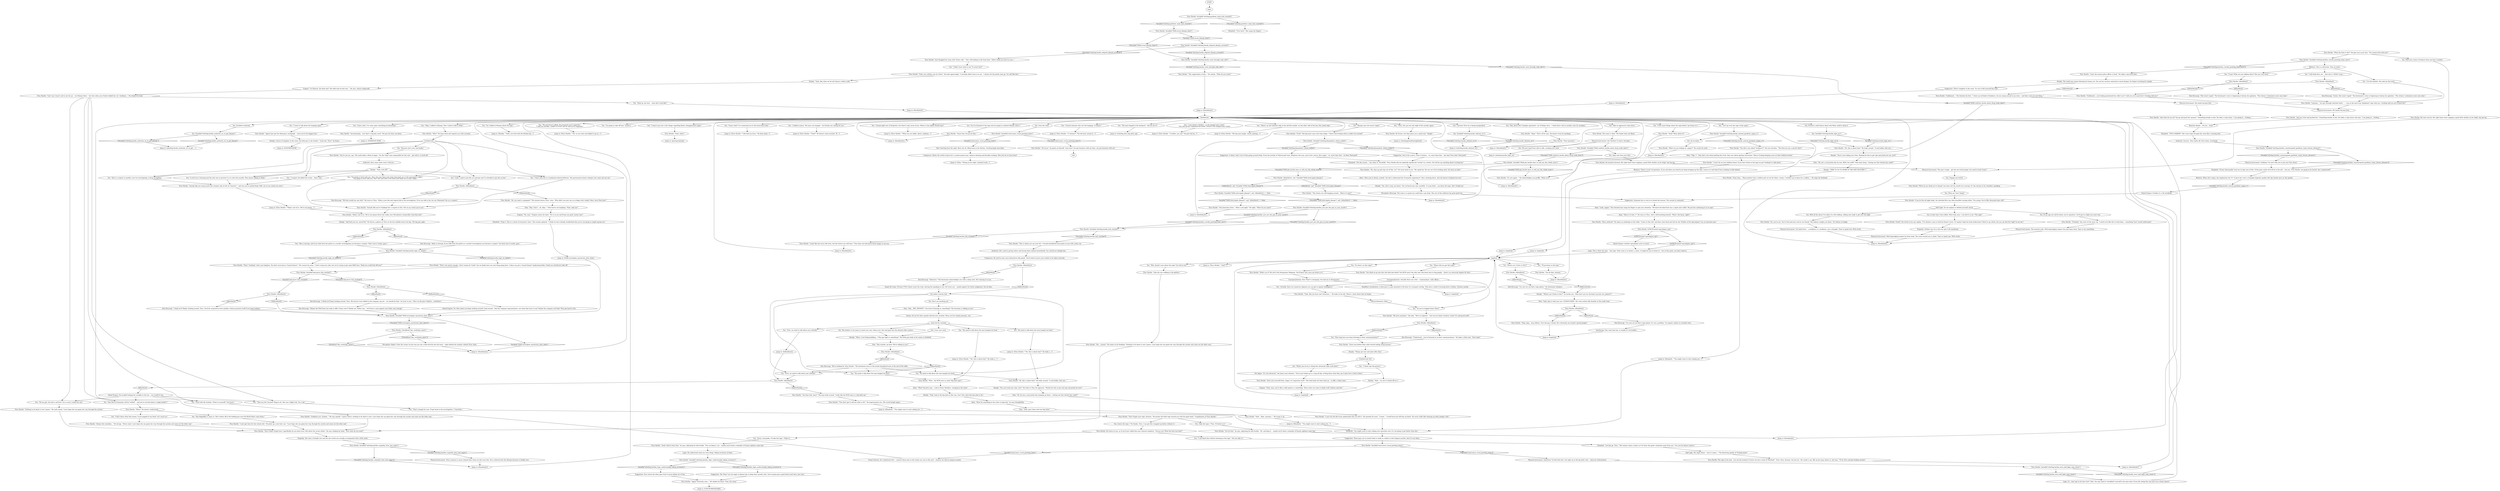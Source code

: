 # WHIRLING F1 / HARDIE
# Titus Hardie, leader of the militant union wing Hardie Boys. Mass dialogue + Gardener and Boys:
#
#1) Admit they lynched the man because of a rape.
#2) WHITE: Rhetoric to get them to tell you Klaasje was victim (Evrart makes easier -- leads to Klaasje, Klaasje betrays)
#3) React to Klaasje's betrayal
#4) WHITE: Suggestion to get them to counterbetray and reveal Assassination
#5) something to get them to reveal Instigator (Ruby)
# ==================================================
digraph G {
	  0 [label="START"];
	  1 [label="input"];
	  2 [label="Suggestion: The *boys* are too eager to please him to keep their mouths shut. You're gonna get a good head count here, just wait..."];
	  3 [label="You: \"I'm going to level with you. She's the next link in the chain that leads me to the mercenary's killer.\"\n\"I'm going to level with you. She's the next link in the chain that leads me to Lely's killer.\""];
	  4 [label="Composure: He and his men carry themselves like giants. You'll need to prove your mettle to be taken seriously."];
	  5 [label="You: \"I have seen her in a laudanum-induced delirium. The paranormal instinct whispers her name into my ear.\""];
	  6 [label="You: \"I suspect she killed the victim -- that's why.\""];
	  7 [label="You: What are *you* doing?"];
	  8 [label="You: \"We need to talk about the man hanged out back.\""];
	  9 [label="Titus Hardie: \"I can't for the life of me understand why you did it.\" He spreads his arms. \"I mean... I would have just left him up there. You must really like cleaning up other people's shit.\""];
	  10 [label="Glen: \"Yeah, gave them real nice big dicks.\""];
	  11 [label="Jump to: [Hardiehub1]"];
	  12 [label="You: \"I did think that, yes -- that she's a *little* crazy...\""];
	  13 [label="Titus Hardie: \"Lawman...\" he says through clenched teeth. \"... I am at the end of my *goddamn* rope with you. I fucking told you not to push her!\""];
	  14 [label="Physical Instrument: Goddamn *no one* tells you to put your fists down!"];
	  15 [label="Titus Hardie: \"You think we go into this shit deaf and dumb? You RCM aren't the only ones who know how to bug people -- there's no university degree for that.\""];
	  16 [label="Conceptualization: Actually there are a few -- cryptoanalyst, radio officer..."];
	  17 [label="Titus Hardie: \"Don't put yourself down, Angus. It's important work.\" The chief picks his beer back up -- to offer a silent toast."];
	  18 [label="Titus Hardie: \"Don't think I forgot how I specifically let you know how I felt about her arrest either.\" He says shaking his head. \"Now what do you want?\""];
	  19 [label="Titus Hardie: The rage in his eyes - you see the moment it burns out into a state of *finished*. \"Sure. Sure, lawman. You do you.\" He cracks a can, fills up his mug, downs it, and says: \"I'll do Titus and get fucking wasted.\""];
	  20 [label="Half Light: His anger flares -- here it comes...! The blistering apathy of *fucking done*."];
	  21 [label="Jump to: [Hardiehub1]"];
	  22 [label="mini hub for serenity"];
	  23 [label="Titus Hardie: \"Incriminating... now that's a big boy word.\" He puts his beer can down."];
	  24 [label="Inland Empire: No. How about you keep sticking around? Look around -- find the company representative, see what they have to say? Maybe the company will help? Then get back to this."];
	  25 [label="Shanky: \"Yeah, fuck off!\""];
	  26 [label="Authority: He's used to giving orders and having them obeyed immediately. You should not indulge him."];
	  27 [label="Titus Hardie: \"That's not nearly enough. I don't wanna be *rude*, but we kinda have our own thing going here. Unless you got a *sound theory* implicating Ruby I think you should just take off.\""];
	  28 [label="Titus Hardie: IsKimHere()"];
	  29 [label="IsKimHere()", shape=diamond];
	  30 [label="!(IsKimHere())", shape=diamond];
	  31 [label="Elizabeth: \"For the record...\" she steps in, forcefully. \"Titus Hardie did not explicitly specify the *victim* as a whore. Nor did he say anything about trusting her.\""];
	  32 [label="Alain: \"She's just in denial, asshole. You don't understand the *traumatic experience*. She's shutting down. And she doesn't fucking trust you.\""];
	  33 [label="You: \"A few more things about the tape before I go listen to it...\""];
	  34 [label="Titus Hardie: \"What's on it? We call it the Doorgunner Megamix. You'll know why, once you listen to it.\""];
	  35 [label="Elizabeth: \"Stop it. This is a waste of everyone's time.\" She sounds agitated. \"I think we have already established that you're not going to single anyone out.\""];
	  36 [label="Titus Hardie: Variable[\"whirling.hardie_logic_wc_failed\"]"];
	  37 [label="Variable[\"whirling.hardie_logic_wc_failed\"]", shape=diamond];
	  38 [label="!(Variable[\"whirling.hardie_logic_wc_failed\"])", shape=diamond];
	  39 [label="You: Shift your centre of balance from one leg to another."];
	  40 [label="You: Engage eye-twitch."];
	  41 [label="Titus Hardie: IsKimHere()  and  Variable[\"TASK.interrogate_klaasje\"]"];
	  42 [label="IsKimHere()  and  Variable[\"TASK.interrogate_klaasje\"]", shape=diamond];
	  43 [label="!(IsKimHere()  and  Variable[\"TASK.interrogate_klaasje\"])", shape=diamond];
	  44 [label="Jump to: [Hardiehub1]"];
	  45 [label="You: \"So I've listened to the tape and I'm going to confront Klaasje with it.\""];
	  46 [label="You: \"How long have you been listening to their communications?\""];
	  47 [label="You: \"Hold up, her face -- what did it look like?\""];
	  48 [label="You: \"That was the *normal* thing to do. She was a flight risk. I'm a cop.\""];
	  49 [label="Titus Hardie: Variable[\"whirling.hardies_empathy_titus_isnt_angry\"]"];
	  50 [label="Variable[\"whirling.hardies_empathy_titus_isnt_angry\"]", shape=diamond];
	  51 [label="!(Variable[\"whirling.hardies_empathy_titus_isnt_angry\"])", shape=diamond];
	  52 [label="Jump to: [Hardiehub1]"];
	  53 [label="You: \"Guess what: I've come upon something incriminating.\""];
	  54 [label="Jump to: [whirling.titus_big_dick_cop]"];
	  55 [label="Jump to: [Titus Hardie: \"\"Oh, so you went and talked to my m...\"]"];
	  56 [label="You: Establish authority."];
	  57 [label="You: Variable[\"whirling.hardie_authority_wc_to_get_klaasje\"]"];
	  58 [label="Variable[\"whirling.hardie_authority_wc_to_get_klaasje\"]", shape=diamond];
	  59 [label="!(Variable[\"whirling.hardie_authority_wc_to_get_klaasje\"])", shape=diamond];
	  60 [label="Titus Hardie: \"No-no-no,\" he points at himself, \"eyes here! You got business with my boys, you got business with me.\""];
	  61 [label="Jump to: [Theo: \"Sitting on his right: standard work...\"]"];
	  62 [label="You: \"First, we need to talk about your attitude.\""];
	  63 [label="Glen: \"Hey asshole, up here! We're talking to you!\""];
	  64 [label="Titus Hardie: \"Why?\" He leans back and regards you with curiosity."];
	  65 [label="Glen: \"Hey, I don't... oh, okay...\" Glen bursts out laughing. \"Yeah, take me!\""];
	  66 [label="You: \"A civil war is brewing and the only way to prevent it is to solve the murder. That means talking to Ruby.\""];
	  67 [label="Shanky: \"Yes, she's crazy, you know,\" the rat-faced man says carefully. \"A crazy-bitch -- you know the type. She's fucked up.\""];
	  68 [label="Rhetoric: When she's angry, she emphasizes the *s*. It gives her voice a strangely hypnotic quality. Her lips barely move as she speaks."];
	  69 [label="Titus Hardie: \"Okay, okay... easy, fellows. Give the guy a break. He's obviously one of god's special people.\""];
	  70 [label="Untitled hub"];
	  71 [label="Suggestion: These guys are so macho they're ready to confess to first-degree murder. Ask if it was them."];
	  72 [label="Physical Instrument: With begrudging respect he leans back. The room around you is silent. Time to speak now. With words."];
	  73 [label="Logic: Or... don't get in his face *yet*. Wait. You may need to *establish* yourself in his eyes later. If you fail, doing this may give you a fresh chance!"];
	  74 [label="Suggestion: There's laughter in the room. Try not to kill yourself this time."];
	  75 [label="Jump to: [tapehub]"];
	  76 [label="Titus Hardie: \"Goddamn you, Sunboy...\" He says quietly. \"I guess there's nothing to do about it now. I just hope she can game her way through the system and come out the other way.\""];
	  77 [label="Titus Hardie: He stares at you, as if you'd just called him your choicest expletive. \"Excuse me? What the fuck was that?\""];
	  78 [label="Jump to: [gaveuprubyhub]"];
	  79 [label="You: \"Because she's your real leader.\""];
	  80 [label="Perception (Sight): From the corner of your eye you see a little bird fly into the bush -- right behind the window; behind Titus' back."];
	  81 [label="Titus Hardie: IsKimHere()"];
	  82 [label="IsKimHere()", shape=diamond];
	  83 [label="!(IsKimHere())", shape=diamond];
	  84 [label="Kim Kitsuragi: \"I think we'll *keep* sticking around, Titus. You'll be surprised at how quickly a theory presents itself if you keep looking.\""];
	  85 [label="Titus Hardie: IsTHCPresent(\"apocalypse_cop\")"];
	  86 [label="IsTHCPresent(\"apocalypse_cop\")", shape=diamond];
	  87 [label="!(IsTHCPresent(\"apocalypse_cop\"))", shape=diamond];
	  88 [label="Physical Instrument: Get *further* in there. Escalate."];
	  89 [label="Titus Hardie: His eyes narrow. His right hand starts tapping a quick little rhythm on his thigh: tap tap tap."];
	  90 [label="Shanky: \"You're sure taking your time. Waiting for him to get ripe and pretty for you, huh?\""];
	  91 [label="Titus Hardie: Variable[\"TASK.interrogate_klaasje\"]  and  IsKimHere() == false"];
	  92 [label="Variable[\"TASK.interrogate_klaasje\"]  and  IsKimHere() == false", shape=diamond];
	  93 [label="!(Variable[\"TASK.interrogate_klaasje\"]  and  IsKimHere() == false)", shape=diamond];
	  94 [label="Jump to: [Hardiehub1]"];
	  95 [label="You: At my age you will be dead, you're impulsive. You'll get in a fight you won't win."];
	  96 [label="Physical Instrument: The moment ends. With begrudging respect the man leans back. Time to say something."];
	  97 [label="Half Light: Do not explain or defend yourself, attack."];
	  98 [label="Titus Hardie: IsKimHere()"];
	  99 [label="IsKimHere()", shape=diamond];
	  100 [label="!(IsKimHere())", shape=diamond];
	  101 [label="Logic: This is their last play -- this tape. Their story is in tatters, a mess. It might be nice to listen to -- but at this point, you don't need to."];
	  102 [label="Kim Kitsuragi: \"Understood -- you've listened in on their communications.\" He takes a little note. \"How long?\""];
	  103 [label="Untitled hub (02)"];
	  104 [label="Jump to: [LYNCHUBENDGAME]"];
	  105 [label="Eugene: \"Or Denisse, the diner girl! The milk rack on that one...\" He says, almost elegiacally."];
	  106 [label="You: (Leave the tape.) \"No thanks, Titus. I can get this wrapped up better without it.\""];
	  107 [label="You: \"So I talked to Klaasje about the tape.\""];
	  108 [label="Titus Hardie: He frowns, but then gives you a quick nod. \"Alright.\""];
	  109 [label="Titus Hardie: CheckItem(\"key_workshop_spare\")"];
	  110 [label="CheckItem(\"key_workshop_spare\")", shape=diamond];
	  111 [label="!(CheckItem(\"key_workshop_spare\"))", shape=diamond];
	  112 [label="You: \"Look, I need to pin this on someone and I've decided to pin this on her.\""];
	  113 [label="Titus Hardie: \"What are you looking at, copper?\" He cracks his neck."];
	  114 [label="Jump to: [Hardiehub1]"];
	  115 [label="Titus Hardie: IsKimHere()"];
	  116 [label="IsKimHere()", shape=diamond];
	  117 [label="!(IsKimHere())", shape=diamond];
	  118 [label="Titus Hardie: Variable[\"whirling.hardie_went_through_ruby_info\"]"];
	  119 [label="Variable[\"whirling.hardie_went_through_ruby_info\"]", shape=diamond];
	  120 [label="!(Variable[\"whirling.hardie_went_through_ruby_info\"])", shape=diamond];
	  121 [label="Jump to: [Hardiehub1]"];
	  122 [label="Visual Calculus: Do a headcount first -- connect these men to the tracks you saw in the yard -- chances are they're going to match."];
	  123 [label="Titus Hardie: \"And you went and pushed her.\" Something breaks in him. He takes a step closer and says: \"I am going to... fucking...\""];
	  124 [label="Elizabeth: \"TITUS HARDIE!\" Her voice rings through the room like a warning shot."];
	  125 [label="Titus Hardie: Variable[\"whirling.hardies_reactionspeed_gardener_stops_tituses_advance\"]"];
	  126 [label="Variable[\"whirling.hardies_reactionspeed_gardener_stops_tituses_advance\"]", shape=diamond];
	  127 [label="!(Variable[\"whirling.hardies_reactionspeed_gardener_stops_tituses_advance\"])", shape=diamond];
	  128 [label="You: \"Oh my god, she had a sad face? I'm so sorry I made her sad.\""];
	  129 [label="You: (Take the tape.) \"Fine. I'll listen to it.\""];
	  130 [label="You: \"Sorry, I misspoke. I'll take the tape.\" (Take it.)"];
	  131 [label="You: \"I want to talk about the hanging again.\""];
	  132 [label="You: \"Me and Evrart talked. He promised you'd cooperate.\"\n\"I told you already, I spoke to Evrart and he said you'd cooperate.\""];
	  133 [label="Titus Hardie: Variable[\"whirling.hardies_logic_understandig_taking_inventory\"]"];
	  134 [label="Variable[\"whirling.hardies_logic_understandig_taking_inventory\"]", shape=diamond];
	  135 [label="!(Variable[\"whirling.hardies_logic_understandig_taking_inventory\"])", shape=diamond];
	  136 [label="Jump to: [whathappenedthatnighthub]"];
	  137 [label="Empathy: Neither one of us will ever get it off completely."];
	  138 [label="You: Cross your arms."];
	  139 [label="Titus Hardie: Variable[\"whirling.gardener_main_hub_reached\"]"];
	  140 [label="Variable[\"whirling.gardener_main_hub_reached\"]", shape=diamond];
	  141 [label="!(Variable[\"whirling.gardener_main_hub_reached\"])", shape=diamond];
	  142 [label="Shanky: \"You sure took your time, huh?\" He looks to Titus for approval. \"Waited for him to get real ripe and pretty for you?\""];
	  143 [label="Elizabeth: \"You might want to start asking your questions now. It's not going to get better than this.\""];
	  144 [label="Titus Hardie: \"Probably,\" the scars on his arms say. \"I need to be like this to lead them -- something *you* would understand.\""];
	  145 [label="Titus Hardie: *Good*, the twitch in his eye replies. *I've beaten a man so hard he doesn't move. Or maybe I kept his head underwater? Hard to say which, but you can feel the *ugly* in me too.*"];
	  146 [label="Titus Hardie: \"What?\" He doesn't understand."];
	  147 [label="Titus Hardie: \"Nothing to do about it now I guess.\" He nods slowly. \"I just hope she can game her way through the system.\""];
	  148 [label="You: \"Fuck with the Sunboy.\" (Point to yourself) \"Get burnt.\""];
	  149 [label="You: \"I can finish this without listening to the tape.\" (Do not take it.)"];
	  150 [label="Titus Hardie: \"You're coo-coo, cop.\" His smile hides a flash of anger. \"I'm the *only* man responsible for this unit -- get with it, or fuck off.\""];
	  151 [label="Titus Hardie: \"Nope.\" That's all he says. He doesn't even do anything."];
	  152 [label="Titus Hardie: \"Next question.\""];
	  153 [label="You: \"I'm going to take off now.\" [Leave.]"];
	  154 [label="You: \"Okay, I talked to Klaasje. Now I need to talk to Ruby.\""];
	  155 [label="Titus Hardie: \"Sounds like you're *making* her a suspect in this. Not on my watch you're not.\""];
	  156 [label="Rhetoric: There's *a lot* of questions. If you ask them now they'll just keep bringing up the tape. Listen to it and they'll have nothing to hide behind."];
	  157 [label="Titus Hardie: \"The coppernado is back...\" He smirks. \"What do you want?\""];
	  158 [label="Esprit de Corps: Precinct 57th's finest scans the room, leaving the speaking to you: He trusts you -- maybe against his better judgement, but he does."];
	  159 [label="Titus Hardie: \"You do that,\" he says, adjusting his belt buckle. \"Oh, and keep it -- maybe you'll need a reminder of human ugliness some day.\""];
	  160 [label="Titus Hardie: \"Good. Glad to hear that,\" he says, adjusting his belt buckle. \"You can keep it, too -- maybe you'll need a reminder of human ugliness some day.\""];
	  161 [label="Hardiehub1"];
	  162 [label="You: The chatter is too inane to reach your ears: Raise your chin and gaze into the distance like a prince."];
	  163 [label="You: \"So what's on this tape?\""];
	  164 [label="You: \"Where can I listen to this?\""];
	  165 [label="Suggestion: You've hit a nerve. Titus is furious -- no, more than that -- the loyal Titus feels *betrayed*."];
	  166 [label="Jump to: [tapehub]"];
	  167 [label="Jump to: [Titus Hardie: \"\"Ruby's one of us. We're not gonna...\"]"];
	  168 [label="Jump to: [tapehub]"];
	  169 [label="Titus Hardie: \"Yeah... Khm, anyways...\" He wraps it up."];
	  170 [label="Titus Hardie: \"It's you again...\" He acknowledges you gruffly. \"What is it?\""];
	  171 [label="Titus Hardie: \"Yeah, you ruthless son of a bitch.\" He nods approvingly. \"I certainly didn't have it in me -- I always let the pretty ones go. I'm soft like that.\""];
	  172 [label="Titus Hardie: \"And what do you do? You go and push her anyway!\" Something breaks in him. He takes a step closer. \"I am going to... fucking...\""];
	  173 [label="You: \"Har-Mageddon is upon us. She's better off in the holding-pen once the Blood Rains come down.\""];
	  174 [label="Jump to: [Hardiehub1]"];
	  175 [label="Composure: Wants the world to know he's a macho-macho man: tobacco-chewing and knuckle-cracking. Who else do we have here?"];
	  176 [label="Kim Kitsuragi: \"I think we'll keep sticking around, Titus. We haven't even talked to the company rep yet -- we should do that,\" he turns to you. \"She's on the pier I believe... northwest.\""];
	  177 [label="Titus Hardie: IsKimHere()"];
	  178 [label="IsKimHere()", shape=diamond];
	  179 [label="!(IsKimHere())", shape=diamond];
	  180 [label="Jump to: [TASK.investigate_mysterious_door_done]"];
	  181 [label="Titus Hardie: \"Here, jerkwad!\" He slams an audiotape on the table. \"Listen to this shit, and then come back and tell me the *Soldier of the Apocalypse* was an innocent man.\""];
	  182 [label="Titus Hardie: IsKimHere()"];
	  183 [label="IsKimHere()", shape=diamond];
	  184 [label="!(IsKimHere())", shape=diamond];
	  185 [label="Titus Hardie: IsKimHere()"];
	  186 [label="IsKimHere()", shape=diamond];
	  187 [label="!(IsKimHere())", shape=diamond];
	  188 [label="Eugene: \"No, man,\" Eugene raises his hand. \"Pin it on me and frame me good, mister Law!\""];
	  189 [label="You: \"I want to go over a few things regarding Ruby's disappearance again.\""];
	  190 [label="Elizabeth: \"Over here!\" She snaps her fingers."];
	  191 [label="Titus Hardie: \"Look, the insane police officer is back.\" He takes a sip of his beer."];
	  192 [label="Jump to: [Hardiehub1]"];
	  193 [label="You: With all the abuse I've taken I'm still walking, talking and ready to get into this fight."];
	  194 [label="Conceptualization: Now *that* is intriguing. You had me at Doorgunner."];
	  195 [label="You: \"I think I get the picture.\""];
	  196 [label="Jump to: [Titus Hardie: \"\"A bullet, you say?\" He pats the ba...\"]"];
	  197 [label="You: \"Guess what? I've connected you to the local drug trade.\""];
	  198 [label="You: \"I talked to Joyce. The merc you hanged -- his friends are coming for you.\""];
	  199 [label="Jump to: [Titus Hardie: \"\"Yeah?\" He doesn't seem worried. \"B...\"]"];
	  200 [label="Titus Hardie: Variable[\"pier.joyce_hub_reached\"]"];
	  201 [label="Variable[\"pier.joyce_hub_reached\"]", shape=diamond];
	  202 [label="!(Variable[\"pier.joyce_hub_reached\"])", shape=diamond];
	  203 [label="Inland Empire: Another apocalyptic actor in town?"];
	  204 [label="Titus Hardie: \"Looks like the circus left town, but the clowns are still here.\" Titus does not look particularly happy to see you."];
	  205 [label="Titus Hardie: IsKimHere()"];
	  206 [label="IsKimHere()", shape=diamond];
	  207 [label="!(IsKimHere())", shape=diamond];
	  208 [label="You: \"Klaasje says she wasn't raped.\""];
	  209 [label="Glen: \"Yeah, play it with your ass, COCKSUCKER!\" His voice echoes like thunder in the small room."];
	  210 [label="Titus Hardie: *I can do this all night long*, his clenched fists say, their knuckles turning white. *I'm young. You're fifty thousand years old*."];
	  211 [label="Titus Hardie: \"Oh, this is about him?\" He looks around. \"A real looker, that one...\""];
	  212 [label="Glen: \"Oh, he's a real pretty boy by now. REAL hot stuff!\" Glen nods along. \"Letting out that *pretty-boy smell*.\""];
	  213 [label="Jump to: [Elizabeth: \"\"You might want to start asking you...\"]"];
	  214 [label="Jump to: [Hardiehub1]"];
	  215 [label="You: In that time I have killed. More than once. I can feel it in me. *The ugly.*"];
	  216 [label="Authority: Success. Titus backs off. Fists down, everybody."];
	  217 [label="Electrochemistry: Beer."];
	  218 [label="You: \"I don't know what that means. It just popped in my head. Let's move on.\""];
	  219 [label="Titus Hardie: \"Don't forget your tape, lawman.\" He pushes the little tape toward you with his giant hand. \"Compliments of Titus Hardie.\""];
	  220 [label="Jump to: [Titus Hardie: \"\"Oh, this is about him?\" He looks a...\"]"];
	  221 [label="Jump to: [Titus Hardie: \"\"Oh, this is about him?\" He looks a...\"]"];
	  222 [label="Jump to: [EVIDENCE HUB]"];
	  223 [label="You: \"I found eight sets of footprints, but there's only seven of you. Where is the eighth Hardie boy?\""];
	  224 [label="Reaction Speed: ...hit you -- duck!"];
	  225 [label="Titus Hardie: \"*You don't get to tell me what to do*.\" He impersonates you. The crowd laughs again..."];
	  226 [label="You: Don't say anything yet."];
	  227 [label="Titus Hardie: IsKimHere()"];
	  228 [label="IsKimHere()", shape=diamond];
	  229 [label="!(IsKimHere())", shape=diamond];
	  230 [label="Jump to: [Hardiehub1]"];
	  231 [label="Inland Empire: Frankly it's a bit terrifying."];
	  232 [label="Kim Kitsuragi: \"I'm sure we can find a tape player. It's not a problem,\" he repeats calmly in a hushed voice."];
	  233 [label="Kim Kitsuragi: \"Wh-why would you say that?\" He turns to Titus. \"Ruby is just the next logical link in the investigation. If we can talk to her we can *eliminate* her as a suspect.\""];
	  234 [label="Titus Hardie: \"Yeah, what?\""];
	  235 [label="Titus Hardie: Variable[\"TASK.arrest_klaasje_done\"]"];
	  236 [label="Variable[\"TASK.arrest_klaasje_done\"]", shape=diamond];
	  237 [label="!(Variable[\"TASK.arrest_klaasje_done\"])", shape=diamond];
	  238 [label="Jump to: [Hardiehub1]"];
	  239 [label="Shanky: The small man mimes blowing his brains out. You see his rat-face contorted in mock despair, his fingers touching his temple."];
	  240 [label="You: \"So you've bugged them? How?\""];
	  241 [label="You: \"Which one of you is doing this advanced radio work then?\""];
	  242 [label="Eugene: \"Yeah, man, you're like a radio genius or something. Those notes are some in depth stuff. Indexes and shit.\""];
	  243 [label="Jump to: [whirling.hardie_authority_wc_to_get_ ...]"];
	  244 [label="Kim Kitsuragi: \"We're looking for Titus Hardie.\" The lieutenant turns to the broad-shouldered man at the end of the table."];
	  245 [label="Kim Kitsuragi: \"Detective.\" The lieutenant acknowledges you with a sharp note. He's leaving it to you."];
	  246 [label="Titus Hardie: The room is silent. The leader does not flinch."];
	  247 [label="You: \"She is missing, and if you hide from the police in a murder investigation you become a suspect. That's how it works, guys.\""];
	  248 [label="Titus Hardie: \"Fuck!\" The big man's eyes and veins bulge. \"I knew that fucking whore couldn't be trusted!\""];
	  249 [label="Titus Hardie: \"Oh, shut up and stay out of this, Liz!\" He turns back to you. \"He raped her. He was out of his fucking mind. You have no idea!\""];
	  250 [label="Kim Kitsuragi: \"Listen. She wasn't raped.\" The lieutenant's voice is beginning to betray his agitation. \"The witness' statements were very clear.\""];
	  251 [label="tapehub"];
	  252 [label="Shanky: \"'Where can I listen to this?'\" he mocks you. \"Why don't you try shoving it up your ass, genius?!\""];
	  253 [label="You: Tilt your head from side to side, cracking your neck."];
	  254 [label="Titus Hardie: *What do you think you're doing?* you hear, but his mouth isn't moving. It's the tension in his shoulders speaking."];
	  255 [label="Glen: \"Oh, he was a real pretty boy, hanging up there... Letting out that *pretty-boy smell*.\""];
	  256 [label="Alain: \"Must be something in the water in Jamrock,\" he says thoughtfully."];
	  257 [label="Titus Hardie: Variable[\"yard.sense_viscal_greeting_done\"]"];
	  258 [label="Variable[\"yard.sense_viscal_greeting_done\"]", shape=diamond];
	  259 [label="!(Variable[\"yard.sense_viscal_greeting_done\"])", shape=diamond];
	  260 [label="You: \"Why should I care about the tape? You lied to me.\""];
	  261 [label="Empathy: His tone is friendly now and the last words are actually accompanied with a little smile."];
	  262 [label="Shanky: A burst of laughter in the room; the little guy is the loudest. \"Good one, Titus!\" he fawns."];
	  263 [label="Authority: How many times must I tell you..."];
	  264 [label="Suggestion: Someone has to rush in to break the tension. The second in command."];
	  265 [label="Shanky: \"What, is he fucking kidding...? This guy high or something?\" The little guy looks at his mates in disbelief."];
	  266 [label="Glen: \"Hey... HEY, DIPSHIT!!! You hard of hearing or something?! The bossman is talking to you!\""];
	  267 [label="Titus Hardie: \"That's *nothing*, that's just legalese. You don't even have a *sound theory*.\" He crosses his arms. \"I don't wanna be rude, but we're trying to get some R&R here. Think you could fuck off now?\""];
	  268 [label="You: \"She is a suspect in another case I'm investigating. A drug smuggling.\""];
	  269 [label="Jump to: [tapehub]"];
	  270 [label="Jump to: [Elizabeth: \"\"You might want to start asking you...\"]"];
	  271 [label="Titus Hardie: Variable[\"whirling.hardies_just_put_the_gun_in_your_mouth\"]"];
	  272 [label="Variable[\"whirling.hardies_just_put_the_gun_in_your_mouth\"]", shape=diamond];
	  273 [label="!(Variable[\"whirling.hardies_just_put_the_gun_in_your_mouth\"])", shape=diamond];
	  274 [label="Kim Kitsuragi: \"She wasn't raped.\" The lieutenant's voice is beginning to betray his agitation. \"The witness' statements were very clear.\""];
	  275 [label="Physical Instrument: His hands become fists."];
	  276 [label="Titus Hardie: \"Goddamnit... you fucking questioned her, didn't you? I told you not to push her! I fucking told you!\""];
	  277 [label="Titus Hardie: \"Goddamnit...\" He clenches his fists. \"I show you all kinds of kindness, let you snoop around in my town -- and then I ask you one thing...\""];
	  278 [label="Physical Instrument: His hands become fists."];
	  279 [label="Titus Hardie: IsKimHere()"];
	  280 [label="IsKimHere()", shape=diamond];
	  281 [label="!(IsKimHere())", shape=diamond];
	  282 [label="Shanky: \"Yeah, like when we let old Clancy's widow walk.\""];
	  283 [label="Titus Hardie: \"I ain't got time for this whack shit.\" He picks up a new beer can. \"I just hope she can game her way through the system and come out the other end.\""];
	  284 [label="Elizabeth: \"Let him go, Titus.\" The woman raises a hand, as if to draw the giant's attention away from you. \"I'm sure he doesn't need it.\""];
	  285 [label="You: \"First, we need to talk about your attitude.\""];
	  286 [label="Jump to: [whirling.hardie_rhetoric_wc]"];
	  287 [label="Suggestion: Now watch the other guys fuck it up by falling out of line."];
	  288 [label="Interfacing: Your room had one, or maybe it's too broken..."];
	  289 [label="Titus Hardie: Variable[\"whirling.hardie_hub_reached\"]"];
	  290 [label="Variable[\"whirling.hardie_hub_reached\"]", shape=diamond];
	  291 [label="!(Variable[\"whirling.hardie_hub_reached\"])", shape=diamond];
	  292 [label="You: Scan the room."];
	  293 [label="You: Take an aggressive step closer."];
	  294 [label="Titus Hardie: IsKimHere()"];
	  295 [label="IsKimHere()", shape=diamond];
	  296 [label="!(IsKimHere())", shape=diamond];
	  297 [label="Physical Instrument: This guy's tough... get the eye-twitch going. You need to look *scary*."];
	  298 [label="You: \"I'll go listen to the tape.\""];
	  299 [label="Titus Hardie: \"This is where you say your bit.\" A broad-shouldered man points at you with a beer can."];
	  300 [label="Titus Hardie: \"Easy, boys... These janitors have a helluva job cut out for them. I mean, I wouldn't go in there for a million...\" He slaps his forehead."];
	  301 [label="Physical Instrument: Questions? To hell with that. Get right up in the big dick's face -- physical confrontation."];
	  302 [label="Titus Hardie: \"Yeah, like you have one? Smartass...\" He looks to his left. There's a beer there that he forgot."];
	  303 [label="Titus Hardie: \"We have machines.\" He nods. \"We're in logistics -- how do you think a harbour works? It's advanced stuff.\""];
	  304 [label="Fat Angus: \"It's not advanced,\" the heavy man wheezes. \"You're just holed up in a coop all day, writing down what they say. It gets hot as hell in there.\""];
	  305 [label="Physical Instrument: Titus's posture is more relaxed than when you first met him. He is relieved that this Klaasje-business is finally over."];
	  306 [label="You: \"We need to talk about the man hanged out back.\""];
	  307 [label="Jump to: [LYNCHINGHUB]"];
	  308 [label="You: \"I found someone who saw the hanging. A witness.\""];
	  309 [label="Jump to: [Titus Hardie: \"\"A witness?\" The tall man crosses h...\"]"];
	  310 [label="Titus Hardie: IsKimHere()"];
	  311 [label="IsKimHere()", shape=diamond];
	  312 [label="!(IsKimHere())", shape=diamond];
	  313 [label="You: \"We need to talk about the man hanged out back.\""];
	  314 [label="Titus Hardie: \"Just dragged her away, huh? Stone cold...\" He's still looking at the front door. \"Didn't think you had it in you...\""];
	  315 [label="You: \"Where did you get this tape?\""];
	  316 [label="Shanky: \"Yeah, look at the big dick on that cop. Can't tell a dick that big what to do.\""];
	  317 [label="Jump to: [Hardiehub1]"];
	  318 [label="Titus Hardie: He hunches forward. His right hand starts tapping a quick little rhythm on his thigh: tap tap tap."];
	  319 [label="Physical Instrument: You failed here -- a weakness is a weakness, not a strength. Time to speak now. With words."];
	  320 [label="Jump to: [tapehub]"];
	  321 [label="Shanky: \"Things got nice and quiet after that.\""];
	  322 [label="You: \"One third of humanity will be *culled* -- and you're worried about a single lambe?!\""];
	  323 [label="Jump to: [Titus Hardie: \"\"Like hell you have.\" He leans back...\"]"];
	  324 [label="Glen: Starting from the right: Boot size 44. Blond man in his thirties. Overbearingly masculine."];
	  325 [label="Jump to: [Hardiehub1]"];
	  326 [label="Kim Kitsuragi: \"Ruby is missing. If you hide from the police in a murder investigation you become a suspect. You know how it works, guys.\""];
	  327 [label="Alain: \"Show it to him, T.\" He turns to Titus, who's still breathing heavily. \"What's the harm, right?\""];
	  328 [label="Titus Hardie: 'No, you're not. You're frail and your nerves are frayed. Old sadness weighs you down.' He refuses to budge."];
	  329 [label="Shanky: \"TIME TO GO TO WORK IN THE SHIT FACTORY!!!\""];
	  330 [label="Alain: \"*Real* big dick cops... Look at them! Reckless, swinging in the wind.\""];
	  331 [label="Titus Hardie: \"One lonesome clown... What a sad sight.\" He sighs. \"What do you want?\""];
	  332 [label="You: \"Crazy? What are you talking about? She was very lucid.\""];
	  333 [label="Alain: \"Pigs, T -- they don't care about getting the truth, they care about getting convictions. They're fucking keeping score on their bulletin boards.\""];
	  334 [label="Titus Hardie: \"Since way before their chief started taking swing lessons.\""];
	  335 [label="Shanky: \"Yeah -- try not to whack off to it.\""];
	  336 [label="Titus Hardie: \"Can't say I wasn't sad to see her go -- our Klaasje there -- her face when your friend walked her out. Goddamn...\" He shakes his head."];
	  337 [label="You: \"We need to talk about the man hanged out back.\""];
	  338 [label="Titus Hardie: \"Again? Just get the dead guy's autograph -- since you're his biggest fan.\""];
	  339 [label="You: \"The man hanged in the backyard -- did you do it?\""];
	  340 [label="You: \"I just found a *bullet* -- in the hanged man's head.\"\n\"You still haven't explained the bullet I found in the hanged man's head.\""];
	  341 [label="Titus Hardie: Variable[\"yard.sense_viscal_greeting_done\"]"];
	  342 [label="Variable[\"yard.sense_viscal_greeting_done\"]", shape=diamond];
	  343 [label="!(Variable[\"yard.sense_viscal_greeting_done\"])", shape=diamond];
	  344 [label="Titus Hardie: Variable[\"TASK.investigate_mysterious_door_done\"]"];
	  345 [label="Variable[\"TASK.investigate_mysterious_door_done\"]", shape=diamond];
	  346 [label="!(Variable[\"TASK.investigate_mysterious_door_done\"])", shape=diamond];
	  347 [label="Hand/Eye Coordination: A door-gun is a gun mounted to the door of a transport airship. They have a habit of mowing down civilians. Farmers mostly."];
	  348 [label="You: \"There's an old catatonic lady in the old fish market, on the other side of the bay. She needs help.\""];
	  349 [label="You: Present a solid theory about why Ruby could've done it."];
	  350 [label="You: Variable[\"whirling.hardie_logic_wc\"]"];
	  351 [label="Variable[\"whirling.hardie_logic_wc\"]", shape=diamond];
	  352 [label="!(Variable[\"whirling.hardie_logic_wc\"])", shape=diamond];
	  353 [label="Titus Hardie: \"Ruby's one of us. We're not gonna throw her under your Moralintern steamroller, fuck that shit!\""];
	  354 [label="Shanky: \"And fuck you too, moral-f*g!\" He throws a glance at Titus as the last syllable leaves his lips. The big guy sighs."];
	  355 [label="Titus Hardie: \"Oh, you need a scapegoat?\" The tension leaves Titus' voice. \"Why didn't you just say so to begin with, buddy? Here, have Glen here!\""];
	  356 [label="the indian scarcity hub"];
	  357 [label="Titus Hardie: \"The clowns are still hanging around... What is it now?\""];
	  358 [label="Jump to: [Elizabeth: \"\"You might want to start asking you...\"]"];
	  359 [label="You: \"I didn't have what in me? To arrest her?\""];
	  360 [label="Titus Hardie: Variable[\"whirling.hardie_altgreet_klaasje_arrested\"]"];
	  361 [label="Variable[\"whirling.hardie_altgreet_klaasje_arrested\"]", shape=diamond];
	  362 [label="!(Variable[\"whirling.hardie_altgreet_klaasje_arrested\"])", shape=diamond];
	  363 [label="Titus Hardie: Variable[\"TASK.get_hardie_boys_to_tell_you_the_whole_story\"]"];
	  364 [label="Variable[\"TASK.get_hardie_boys_to_tell_you_the_whole_story\"]", shape=diamond];
	  365 [label="!(Variable[\"TASK.get_hardie_boys_to_tell_you_the_whole_story\"])", shape=diamond];
	  366 [label="Titus Hardie: Variable[\"whirling.hardie_intro_half_light_step_closer\"]"];
	  367 [label="Variable[\"whirling.hardie_intro_half_light_step_closer\"]", shape=diamond];
	  368 [label="!(Variable[\"whirling.hardie_intro_half_light_step_closer\"])", shape=diamond];
	  369 [label="You: \"Titus, let's go over the night of the murder again.\""];
	  370 [label="Titus Hardie: Variable[\"whirling.klaasjedoor_whore_yelled\"]"];
	  371 [label="Variable[\"whirling.klaasjedoor_whore_yelled\"]", shape=diamond];
	  372 [label="!(Variable[\"whirling.klaasjedoor_whore_yelled\"])", shape=diamond];
	  373 [label="Suggestion: A whore, huh? A lot of that going around lately. From the mouths of *distressed* men. Whatever the case, you've hit a nerve. He's angry -- no, more than that -- he feels *betrayed*."];
	  374 [label="Elizabeth: \"Evrart *personally* sent me to take care of this. If this goes south we'll all be in the shit -- but you, Titus Hardie, are going to be buried. Am I understood?\""];
	  375 [label="You: \"Actually, there are numerous degrees you can get in signals intelligence.\""];
	  376 [label="Titus Hardie: \"Always the comedian...\" He shrugs. \"Never mind. I just hope she can game her way through the system and come out the other way.\""];
	  377 [label="Titus Hardie: \"Smart boy. You go do that.\""];
	  378 [label="Kim Kitsuragi: \"Maybe the Wild Pines has help to offer if they won't? Maybe not. Either way -- we'll have a case against your Ruby soon enough.\""];
	  379 [label="Jump to: [Titus Hardie: \"The big man laughs, nearly spitting...\"]"];
	  380 [label="You: \"Hey, about that *complex operation*  out of Rubys lorry -- I think that's tied to another case I'm working.\""];
	  381 [label="You: \"Let's go over the rape victim again.\""];
	  382 [label="Drama: Do not let their squeals disturb your serenity. These are but simple peasants, sire."];
	  383 [label="Alain: \"Look, copper.\" The tattooed man snaps his fingers to get your attention. \"We know the dead fuck was a rapist and a killer. We got him confessing to it on tape.\""];
	  384 [label="Kim Kitsuragi: \"I'm sure we can find a tape player,\" the lieutenant whispers."];
	  385 [label="Titus Hardie: \"Yeah? What about it?\""];
	  386 [label="Jump to: [Hardiehub1]"];
	  387 [label="Titus Hardie: \"Sounds like you wanna push this steamin' pile of shit on *anyone* -- and now you've picked Ruby. Well, not on my watch you won't.\""];
	  388 [label="Titus Hardie: \"You do that, lawman.\""];
	  389 [label="You: \"Cut the bullshit. She told me the truth.\""];
	  390 [label="Titus Hardie: \"I won't be on your bulletin board. If you don't listen to the tape we got *nothing* to talk about.\""];
	  391 [label="Jump to: [IsKimHere()]"];
	  392 [label="You: Convince Titus he is being manipulated."];
	  393 [label="You: Variable[\"whirling.hardie_rhetoric_wc\"]"];
	  394 [label="Variable[\"whirling.hardie_rhetoric_wc\"]", shape=diamond];
	  395 [label="!(Variable[\"whirling.hardie_rhetoric_wc\"])", shape=diamond];
	  396 [label="Jump to: [Titus Hardie: \"\"What are you talkin' about, madman...\"]"];
	  397 [label="Titus Hardie: \"You hear that, boys?\" The man looks around. \"Looks like the RCM sent us a big dick cop.\""];
	  398 [label="Titus Hardie: \"What the fuck is this?\" He gets up in your face. \"You wanna fuck with me?!\""];
	  399 [label="Jump to: [whirling.hardie_logic_wc]"];
	  400 [label="Titus Hardie: \"Oh, this is about him?\" He looks around. \"A real looker, that one...\""];
	  401 [label="Titus Hardie: \"Wow... the RCM sent us some *big dick cops*.\""];
	  402 [label="Inland Empire: He avoided looking her straight in the eye -- you would've too."];
	  403 [label="Titus Hardie: \"Yes... normal.\" He seems to be thinking. \"Nothing to do about it now I guess. I just hope she can game her way through the system and come out the other way.\""];
	  404 [label="You: \"That's enough for now. I'll get back to the investigation.\" (Conclude.)"];
	  405 [label="Jump to: [Titus Hardie: \"\"And?\"\"]"];
	  406 [label="Jump to: [Shanky: \"\"Yeah, you fuck with the Hardie boy...\"]"];
	  407 [label="Titus Hardie: \"Again? Seriously, man...\" He shakes his head. \"Fine, fire away.\""];
	  408 [label="Titus Hardie: Variable[\"whirling.hardie_noticed_gardener_angry_s\"]"];
	  409 [label="Variable[\"whirling.hardie_noticed_gardener_angry_s\"]", shape=diamond];
	  410 [label="!(Variable[\"whirling.hardie_noticed_gardener_angry_s\"])", shape=diamond];
	  411 [label="You: De-escalate."];
	  412 [label="Titus Hardie: Variable[\"TASK.confront_hardie_about_drug_trade_done\"]"];
	  413 [label="Variable[\"TASK.confront_hardie_about_drug_trade_done\"]", shape=diamond];
	  414 [label="!(Variable[\"TASK.confront_hardie_about_drug_trade_done\"])", shape=diamond];
	  415 [label="You: Open and close your fists."];
	  416 [label="Titus Hardie: Variable[\"whirling.hardies_suicide_greeting_done_once\"]"];
	  417 [label="Variable[\"whirling.hardies_suicide_greeting_done_once\"]", shape=diamond];
	  418 [label="!(Variable[\"whirling.hardies_suicide_greeting_done_once\"])", shape=diamond];
	  419 [label="Rhetoric: This is a diversion. Stay on track."];
	  420 [label="Perception (Hearing): The room is so quiet you could hear a pin drop. The rest of the cafeteria has gone quiet too."];
	  421 [label="Titus Hardie: \"You don't care about *evidence*?\" His eye twitches. \"The fuck are you a cop for then?\""];
	  422 [label="Titus Hardie: \"Like she was walking to the gallows.\""];
	  423 [label="Jump to: [Hardiehub1]"];
	  424 [label="Logic: He understood what you were doing. Taking inventory of them."];
	  0 -> 1
	  1 -> 139
	  2 -> 407
	  3 -> 155
	  4 -> 177
	  5 -> 155
	  6 -> 387
	  7 -> 210
	  8 -> 401
	  9 -> 143
	  10 -> 169
	  11 -> 161
	  12 -> 227
	  13 -> 275
	  14 -> 374
	  15 -> 16
	  16 -> 240
	  16 -> 375
	  17 -> 242
	  18 -> 261
	  19 -> 21
	  20 -> 19
	  21 -> 161
	  22 -> 162
	  22 -> 138
	  22 -> 337
	  22 -> 306
	  22 -> 285
	  23 -> 222
	  24 -> 344
	  25 -> 66
	  25 -> 3
	  25 -> 5
	  25 -> 6
	  25 -> 268
	  25 -> 112
	  26 -> 4
	  27 -> 200
	  28 -> 29
	  28 -> 30
	  29 -> 326
	  30 -> 247
	  31 -> 249
	  32 -> 67
	  33 -> 385
	  34 -> 194
	  35 -> 180
	  36 -> 37
	  36 -> 38
	  37 -> 27
	  38 -> 267
	  39 -> 89
	  40 -> 254
	  41 -> 42
	  41 -> 43
	  42 -> 357
	  43 -> 91
	  44 -> 161
	  45 -> 377
	  46 -> 334
	  47 -> 423
	  48 -> 404
	  49 -> 50
	  49 -> 51
	  50 -> 305
	  51 -> 317
	  52 -> 161
	  53 -> 23
	  56 -> 57
	  57 -> 58
	  57 -> 59
	  58 -> 243
	  59 -> 243
	  60 -> 425
	  62 -> 115
	  63 -> 205
	  64 -> 70
	  65 -> 188
	  66 -> 387
	  67 -> 420
	  68 -> 409
	  69 -> 269
	  70 -> 66
	  70 -> 3
	  70 -> 5
	  70 -> 6
	  70 -> 268
	  70 -> 79
	  70 -> 112
	  71 -> 257
	  72 -> 121
	  73 -> 161
	  74 -> 44
	  75 -> 251
	  76 -> 18
	  77 -> 130
	  77 -> 149
	  79 -> 150
	  80 -> 386
	  81 -> 82
	  81 -> 83
	  82 -> 84
	  83 -> 344
	  84 -> 344
	  85 -> 86
	  85 -> 87
	  86 -> 203
	  87 -> 101
	  88 -> 412
	  88 -> 253
	  89 -> 297
	  90 -> 212
	  91 -> 92
	  91 -> 93
	  92 -> 331
	  93 -> 271
	  94 -> 161
	  95 -> 144
	  96 -> 121
	  97 -> 193
	  97 -> 95
	  97 -> 215
	  98 -> 99
	  98 -> 100
	  99 -> 274
	  100 -> 276
	  101 -> 251
	  102 -> 334
	  103 -> 241
	  103 -> 195
	  105 -> 336
	  106 -> 77
	  107 -> 406
	  108 -> 136
	  109 -> 110
	  109 -> 111
	  110 -> 386
	  111 -> 80
	  112 -> 294
	  113 -> 114
	  114 -> 161
	  115 -> 116
	  115 -> 117
	  116 -> 402
	  117 -> 397
	  118 -> 120
	  118 -> 119
	  119 -> 157
	  120 -> 413
	  121 -> 161
	  122 -> 161
	  123 -> 224
	  124 -> 216
	  125 -> 126
	  125 -> 127
	  126 -> 14
	  127 -> 374
	  128 -> 147
	  129 -> 159
	  130 -> 160
	  131 -> 338
	  132 -> 55
	  133 -> 134
	  133 -> 135
	  134 -> 287
	  135 -> 2
	  137 -> 72
	  138 -> 265
	  139 -> 140
	  139 -> 141
	  140 -> 235
	  141 -> 190
	  142 -> 255
	  143 -> 71
	  144 -> 96
	  145 -> 137
	  146 -> 218
	  146 -> 173
	  147 -> 18
	  148 -> 76
	  149 -> 284
	  150 -> 263
	  151 -> 152
	  152 -> 325
	  154 -> 64
	  155 -> 353
	  156 -> 75
	  157 -> 192
	  158 -> 356
	  159 -> 52
	  160 -> 424
	  161 -> 131
	  161 -> 132
	  161 -> 392
	  161 -> 153
	  161 -> 154
	  161 -> 33
	  161 -> 292
	  161 -> 293
	  161 -> 45
	  161 -> 308
	  161 -> 53
	  161 -> 56
	  161 -> 189
	  161 -> 197
	  161 -> 198
	  161 -> 208
	  161 -> 339
	  161 -> 340
	  161 -> 348
	  161 -> 349
	  161 -> 223
	  161 -> 107
	  161 -> 369
	  161 -> 380
	  161 -> 381
	  162 -> 265
	  163 -> 34
	  164 -> 182
	  165 -> 31
	  166 -> 251
	  167 -> 353
	  168 -> 251
	  169 -> 358
	  170 -> 94
	  171 -> 282
	  172 -> 224
	  173 -> 283
	  174 -> 161
	  175 -> 61
	  176 -> 378
	  177 -> 178
	  177 -> 179
	  178 -> 245
	  179 -> 356
	  180 -> 344
	  181 -> 85
	  182 -> 184
	  182 -> 183
	  183 -> 384
	  184 -> 252
	  185 -> 186
	  185 -> 187
	  186 -> 232
	  187 -> 69
	  188 -> 35
	  189 -> 234
	  191 -> 239
	  192 -> 161
	  193 -> 328
	  194 -> 347
	  195 -> 335
	  197 -> 323
	  198 -> 199
	  200 -> 201
	  200 -> 202
	  201 -> 81
	  202 -> 310
	  203 -> 101
	  204 -> 214
	  205 -> 206
	  205 -> 207
	  206 -> 244
	  207 -> 8
	  207 -> 313
	  207 -> 62
	  208 -> 248
	  209 -> 185
	  210 -> 97
	  211 -> 142
	  212 -> 329
	  213 -> 143
	  214 -> 161
	  215 -> 145
	  216 -> 125
	  217 -> 240
	  218 -> 376
	  219 -> 129
	  219 -> 106
	  220 -> 211
	  221 -> 401
	  223 -> 396
	  224 -> 124
	  225 -> 213
	  226 -> 266
	  227 -> 228
	  227 -> 229
	  228 -> 250
	  229 -> 277
	  230 -> 161
	  231 -> 264
	  232 -> 288
	  233 -> 155
	  234 -> 78
	  235 -> 236
	  235 -> 237
	  236 -> 360
	  237 -> 118
	  238 -> 161
	  239 -> 74
	  240 -> 303
	  241 -> 304
	  242 -> 320
	  244 -> 8
	  244 -> 313
	  244 -> 62
	  245 -> 158
	  246 -> 88
	  247 -> 36
	  248 -> 370
	  249 -> 32
	  250 -> 13
	  251 -> 163
	  251 -> 164
	  251 -> 260
	  251 -> 298
	  251 -> 405
	  251 -> 315
	  252 -> 209
	  253 -> 399
	  254 -> 7
	  255 -> 9
	  256 -> 10
	  257 -> 258
	  257 -> 259
	  258 -> 122
	  259 -> 301
	  260 -> 422
	  261 -> 49
	  262 -> 307
	  263 -> 25
	  264 -> 383
	  265 -> 63
	  266 -> 382
	  267 -> 200
	  268 -> 387
	  269 -> 251
	  270 -> 143
	  271 -> 272
	  271 -> 273
	  272 -> 417
	  273 -> 289
	  274 -> 13
	  275 -> 123
	  276 -> 275
	  277 -> 278
	  278 -> 172
	  279 -> 280
	  279 -> 281
	  280 -> 102
	  281 -> 46
	  282 -> 105
	  283 -> 18
	  284 -> 20
	  285 -> 391
	  287 -> 407
	  288 -> 269
	  289 -> 290
	  289 -> 291
	  290 -> 204
	  291 -> 299
	  292 -> 341
	  293 -> 246
	  294 -> 296
	  294 -> 295
	  295 -> 233
	  296 -> 355
	  297 -> 40
	  298 -> 388
	  299 -> 26
	  300 -> 270
	  301 -> 366
	  302 -> 217
	  303 -> 279
	  304 -> 17
	  305 -> 317
	  306 -> 221
	  308 -> 309
	  310 -> 312
	  310 -> 311
	  311 -> 176
	  312 -> 24
	  313 -> 211
	  314 -> 359
	  315 -> 15
	  316 -> 256
	  317 -> 161
	  318 -> 297
	  319 -> 121
	  320 -> 251
	  321 -> 103
	  322 -> 146
	  324 -> 175
	  325 -> 161
	  326 -> 36
	  327 -> 181
	  328 -> 319
	  329 -> 300
	  330 -> 316
	  331 -> 238
	  332 -> 98
	  333 -> 390
	  334 -> 321
	  335 -> 320
	  336 -> 128
	  336 -> 322
	  336 -> 47
	  336 -> 48
	  336 -> 148
	  337 -> 220
	  338 -> 262
	  339 -> 54
	  340 -> 196
	  341 -> 342
	  341 -> 343
	  342 -> 324
	  343 -> 60
	  344 -> 345
	  344 -> 346
	  345 -> 386
	  346 -> 109
	  347 -> 168
	  348 -> 379
	  349 -> 350
	  350 -> 352
	  350 -> 351
	  351 -> 400
	  352 -> 400
	  353 -> 354
	  354 -> 28
	  355 -> 65
	  356 -> 8
	  356 -> 313
	  356 -> 226
	  356 -> 62
	  357 -> 11
	  358 -> 143
	  359 -> 171
	  360 -> 361
	  360 -> 362
	  361 -> 118
	  362 -> 314
	  363 -> 364
	  363 -> 365
	  364 -> 170
	  365 -> 41
	  366 -> 368
	  366 -> 367
	  367 -> 73
	  368 -> 161
	  369 -> 108
	  370 -> 371
	  370 -> 372
	  371 -> 373
	  372 -> 165
	  373 -> 31
	  374 -> 68
	  375 -> 302
	  376 -> 18
	  377 -> 174
	  378 -> 344
	  380 -> 151
	  381 -> 408
	  382 -> 22
	  383 -> 327
	  384 -> 252
	  385 -> 166
	  386 -> 161
	  387 -> 167
	  388 -> 230
	  389 -> 13
	  390 -> 156
	  391 -> 115
	  392 -> 393
	  393 -> 394
	  393 -> 395
	  394 -> 286
	  395 -> 286
	  397 -> 225
	  398 -> 416
	  398 -> 39
	  400 -> 90
	  401 -> 330
	  402 -> 48
	  402 -> 322
	  402 -> 148
	  402 -> 128
	  403 -> 18
	  404 -> 219
	  407 -> 104
	  408 -> 410
	  408 -> 411
	  409 -> 231
	  410 -> 421
	  411 -> 113
	  412 -> 414
	  412 -> 415
	  413 -> 170
	  414 -> 363
	  415 -> 318
	  416 -> 418
	  416 -> 419
	  417 -> 289
	  418 -> 191
	  419 -> 332
	  419 -> 12
	  419 -> 389
	  420 -> 264
	  421 -> 333
	  422 -> 403
	  423 -> 161
	  424 -> 133
}

